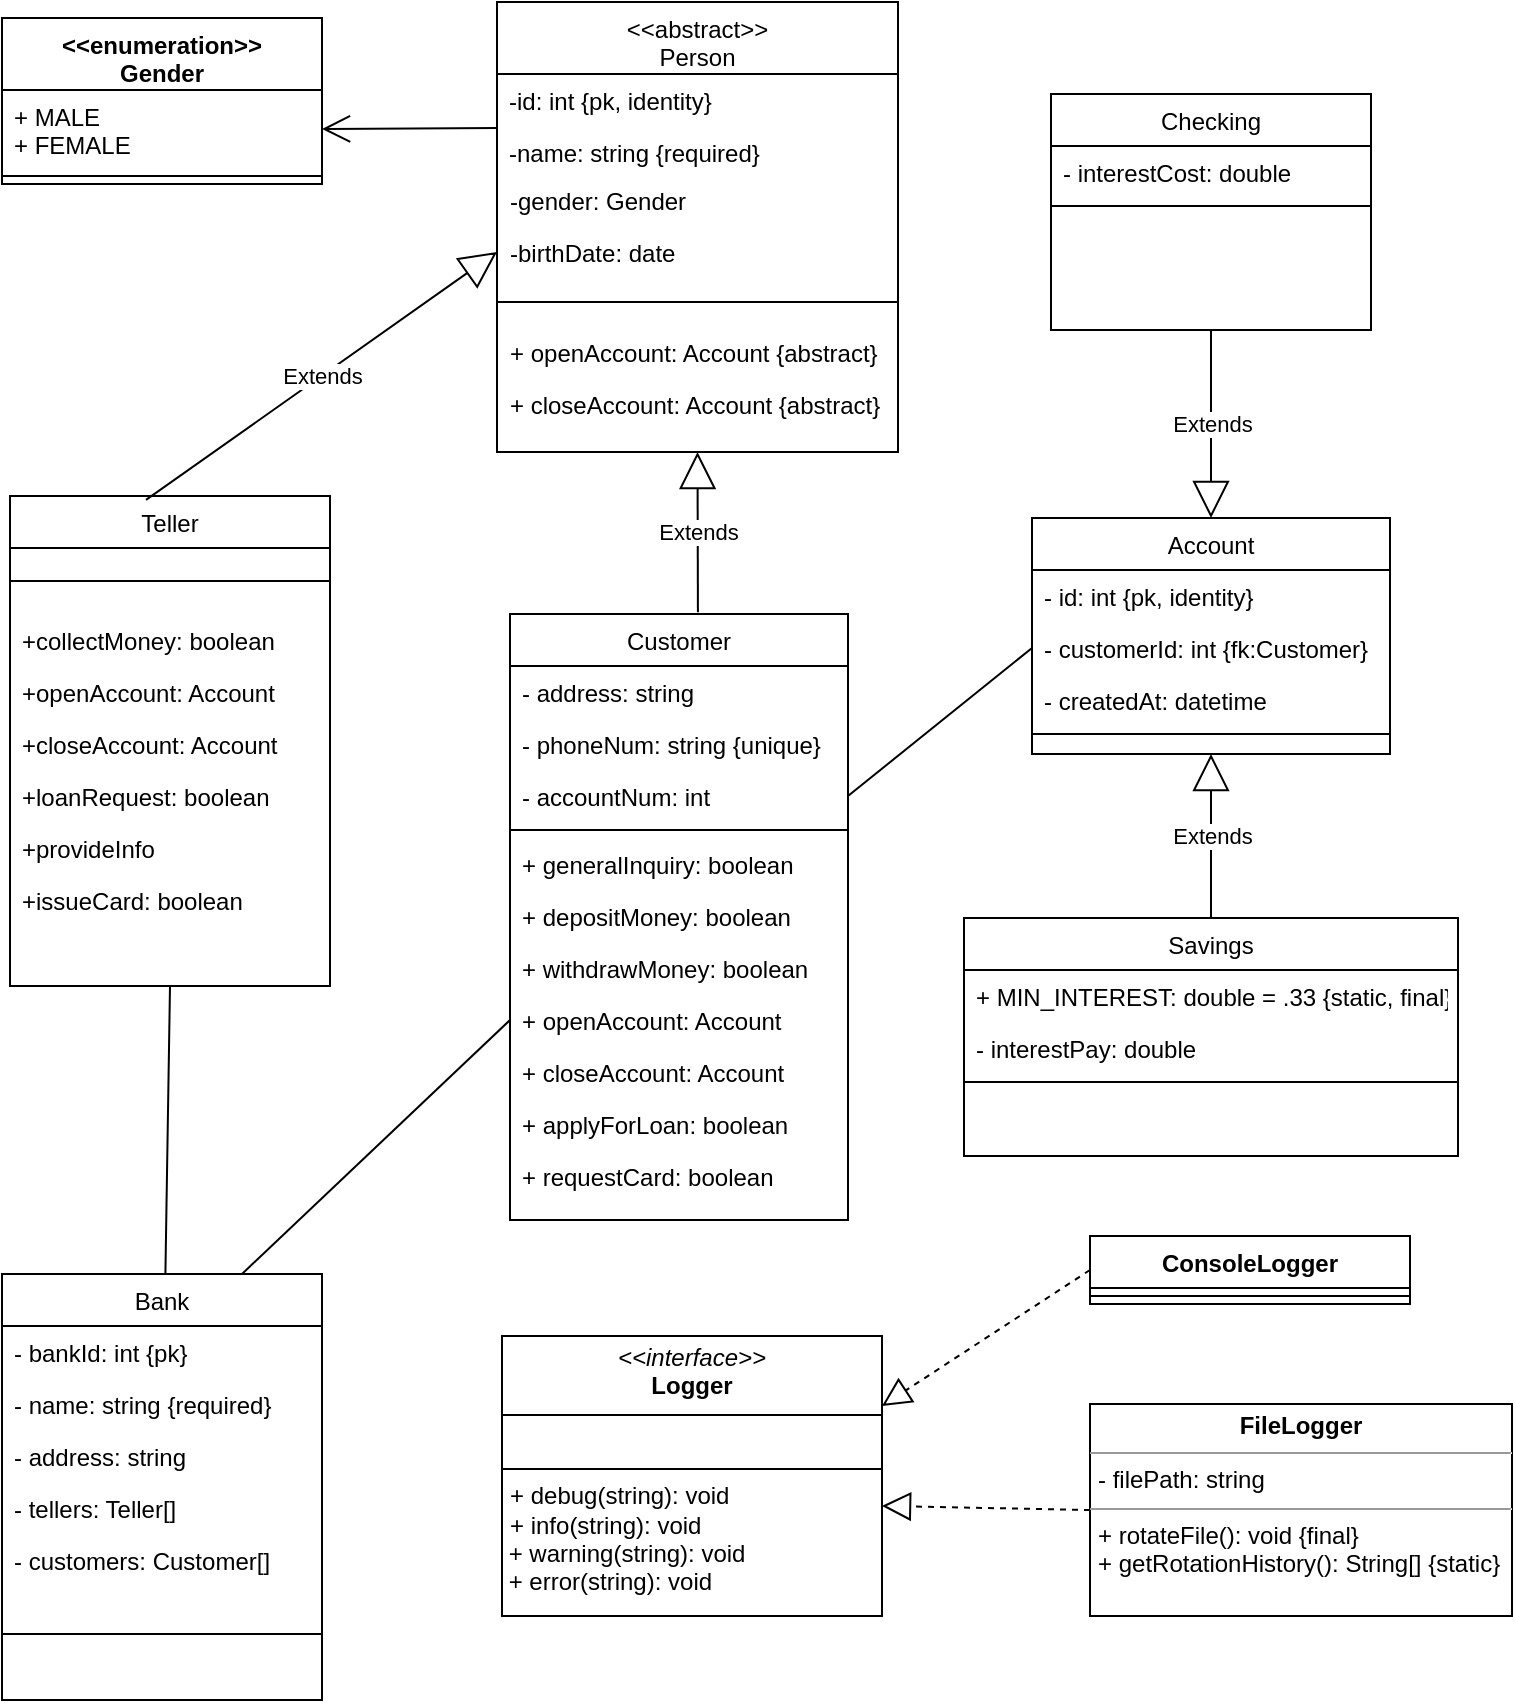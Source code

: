 <mxfile version="22.1.22" type="embed">
  <diagram id="C5RBs43oDa-KdzZeNtuy" name="Page-1">
    <mxGraphModel dx="869" dy="746" grid="0" gridSize="10" guides="1" tooltips="1" connect="1" arrows="1" fold="1" page="1" pageScale="1" pageWidth="827" pageHeight="1169" math="0" shadow="0">
      <root>
        <mxCell id="WIyWlLk6GJQsqaUBKTNV-0" />
        <mxCell id="WIyWlLk6GJQsqaUBKTNV-1" parent="WIyWlLk6GJQsqaUBKTNV-0" />
        <mxCell id="zkfFHV4jXpPFQw0GAbJ--0" value="Teller" style="swimlane;fontStyle=0;align=center;verticalAlign=top;childLayout=stackLayout;horizontal=1;startSize=26;horizontalStack=0;resizeParent=1;resizeLast=0;collapsible=1;marginBottom=0;rounded=0;shadow=0;strokeWidth=1;" parent="WIyWlLk6GJQsqaUBKTNV-1" vertex="1">
          <mxGeometry x="36" y="267" width="160" height="245" as="geometry">
            <mxRectangle x="230" y="140" width="160" height="26" as="alternateBounds" />
          </mxGeometry>
        </mxCell>
        <mxCell id="zkfFHV4jXpPFQw0GAbJ--4" value="" style="line;html=1;strokeWidth=1;align=left;verticalAlign=middle;spacingTop=-1;spacingLeft=3;spacingRight=3;rotatable=0;labelPosition=right;points=[];portConstraint=eastwest;" parent="zkfFHV4jXpPFQw0GAbJ--0" vertex="1">
          <mxGeometry y="26" width="160" height="33" as="geometry" />
        </mxCell>
        <mxCell id="zkfFHV4jXpPFQw0GAbJ--5" value="+collectMoney: boolean" style="text;align=left;verticalAlign=top;spacingLeft=4;spacingRight=4;overflow=hidden;rotatable=0;points=[[0,0.5],[1,0.5]];portConstraint=eastwest;" parent="zkfFHV4jXpPFQw0GAbJ--0" vertex="1">
          <mxGeometry y="59" width="160" height="26" as="geometry" />
        </mxCell>
        <mxCell id="2JxM8UlmAFkqMBroLjRq-3" value="+openAccount: Account" style="text;align=left;verticalAlign=top;spacingLeft=4;spacingRight=4;overflow=hidden;rotatable=0;points=[[0,0.5],[1,0.5]];portConstraint=eastwest;" parent="zkfFHV4jXpPFQw0GAbJ--0" vertex="1">
          <mxGeometry y="85" width="160" height="26" as="geometry" />
        </mxCell>
        <mxCell id="2JxM8UlmAFkqMBroLjRq-4" value="+closeAccount: Account" style="text;align=left;verticalAlign=top;spacingLeft=4;spacingRight=4;overflow=hidden;rotatable=0;points=[[0,0.5],[1,0.5]];portConstraint=eastwest;" parent="zkfFHV4jXpPFQw0GAbJ--0" vertex="1">
          <mxGeometry y="111" width="160" height="26" as="geometry" />
        </mxCell>
        <mxCell id="2JxM8UlmAFkqMBroLjRq-5" value="+loanRequest: boolean" style="text;align=left;verticalAlign=top;spacingLeft=4;spacingRight=4;overflow=hidden;rotatable=0;points=[[0,0.5],[1,0.5]];portConstraint=eastwest;" parent="zkfFHV4jXpPFQw0GAbJ--0" vertex="1">
          <mxGeometry y="137" width="160" height="26" as="geometry" />
        </mxCell>
        <mxCell id="2JxM8UlmAFkqMBroLjRq-6" value="+provideInfo" style="text;align=left;verticalAlign=top;spacingLeft=4;spacingRight=4;overflow=hidden;rotatable=0;points=[[0,0.5],[1,0.5]];portConstraint=eastwest;" parent="zkfFHV4jXpPFQw0GAbJ--0" vertex="1">
          <mxGeometry y="163" width="160" height="26" as="geometry" />
        </mxCell>
        <mxCell id="2JxM8UlmAFkqMBroLjRq-7" value="+issueCard: boolean" style="text;align=left;verticalAlign=top;spacingLeft=4;spacingRight=4;overflow=hidden;rotatable=0;points=[[0,0.5],[1,0.5]];portConstraint=eastwest;" parent="zkfFHV4jXpPFQw0GAbJ--0" vertex="1">
          <mxGeometry y="189" width="160" height="26" as="geometry" />
        </mxCell>
        <mxCell id="zkfFHV4jXpPFQw0GAbJ--17" value="Account" style="swimlane;fontStyle=0;align=center;verticalAlign=top;childLayout=stackLayout;horizontal=1;startSize=26;horizontalStack=0;resizeParent=1;resizeLast=0;collapsible=1;marginBottom=0;rounded=0;shadow=0;strokeWidth=1;" parent="WIyWlLk6GJQsqaUBKTNV-1" vertex="1">
          <mxGeometry x="547" y="278" width="179" height="118" as="geometry">
            <mxRectangle x="550" y="140" width="160" height="26" as="alternateBounds" />
          </mxGeometry>
        </mxCell>
        <mxCell id="zkfFHV4jXpPFQw0GAbJ--18" value="- id: int {pk, identity}" style="text;align=left;verticalAlign=top;spacingLeft=4;spacingRight=4;overflow=hidden;rotatable=0;points=[[0,0.5],[1,0.5]];portConstraint=eastwest;" parent="zkfFHV4jXpPFQw0GAbJ--17" vertex="1">
          <mxGeometry y="26" width="179" height="26" as="geometry" />
        </mxCell>
        <mxCell id="zkfFHV4jXpPFQw0GAbJ--19" value="- customerId: int {fk:Customer}" style="text;align=left;verticalAlign=top;spacingLeft=4;spacingRight=4;overflow=hidden;rotatable=0;points=[[0,0.5],[1,0.5]];portConstraint=eastwest;rounded=0;shadow=0;html=0;" parent="zkfFHV4jXpPFQw0GAbJ--17" vertex="1">
          <mxGeometry y="52" width="179" height="26" as="geometry" />
        </mxCell>
        <mxCell id="3" value="- createdAt: datetime" style="text;strokeColor=none;fillColor=none;align=left;verticalAlign=top;spacingLeft=4;spacingRight=4;overflow=hidden;rotatable=0;points=[[0,0.5],[1,0.5]];portConstraint=eastwest;whiteSpace=wrap;html=1;" parent="zkfFHV4jXpPFQw0GAbJ--17" vertex="1">
          <mxGeometry y="78" width="179" height="26" as="geometry" />
        </mxCell>
        <mxCell id="zkfFHV4jXpPFQw0GAbJ--23" value="" style="line;html=1;strokeWidth=1;align=left;verticalAlign=middle;spacingTop=-1;spacingLeft=3;spacingRight=3;rotatable=0;labelPosition=right;points=[];portConstraint=eastwest;" parent="zkfFHV4jXpPFQw0GAbJ--17" vertex="1">
          <mxGeometry y="104" width="179" height="8" as="geometry" />
        </mxCell>
        <mxCell id="2JxM8UlmAFkqMBroLjRq-9" value="&lt;&lt;abstract&gt;&gt;&#xa;Person" style="swimlane;fontStyle=0;align=center;verticalAlign=top;childLayout=stackLayout;horizontal=1;startSize=36;horizontalStack=0;resizeParent=1;resizeLast=0;collapsible=1;marginBottom=0;rounded=0;shadow=0;strokeWidth=1;" parent="WIyWlLk6GJQsqaUBKTNV-1" vertex="1">
          <mxGeometry x="279.5" y="20" width="200.5" height="225" as="geometry">
            <mxRectangle x="230" y="140" width="160" height="26" as="alternateBounds" />
          </mxGeometry>
        </mxCell>
        <mxCell id="2JxM8UlmAFkqMBroLjRq-10" value="-id: int {pk, identity}" style="text;align=left;verticalAlign=top;spacingLeft=4;spacingRight=4;overflow=hidden;rotatable=0;points=[[0,0.5],[1,0.5]];portConstraint=eastwest;" parent="2JxM8UlmAFkqMBroLjRq-9" vertex="1">
          <mxGeometry y="36" width="200.5" height="26" as="geometry" />
        </mxCell>
        <mxCell id="2JxM8UlmAFkqMBroLjRq-11" value="-name: string {required}" style="text;align=left;verticalAlign=top;spacingLeft=4;spacingRight=4;overflow=hidden;rotatable=0;points=[[0,0.5],[1,0.5]];portConstraint=eastwest;rounded=0;shadow=0;html=0;" parent="2JxM8UlmAFkqMBroLjRq-9" vertex="1">
          <mxGeometry y="62" width="200.5" height="24" as="geometry" />
        </mxCell>
        <mxCell id="hERFFzNCHQRFeF2-G3bh-4" value="-gender: Gender" style="text;strokeColor=none;fillColor=none;align=left;verticalAlign=top;spacingLeft=4;spacingRight=4;overflow=hidden;rotatable=0;points=[[0,0.5],[1,0.5]];portConstraint=eastwest;whiteSpace=wrap;html=1;" parent="2JxM8UlmAFkqMBroLjRq-9" vertex="1">
          <mxGeometry y="86" width="200.5" height="26" as="geometry" />
        </mxCell>
        <mxCell id="2" value="-birthDate: date" style="text;strokeColor=none;fillColor=none;align=left;verticalAlign=top;spacingLeft=4;spacingRight=4;overflow=hidden;rotatable=0;points=[[0,0.5],[1,0.5]];portConstraint=eastwest;whiteSpace=wrap;html=1;" parent="2JxM8UlmAFkqMBroLjRq-9" vertex="1">
          <mxGeometry y="112" width="200.5" height="26" as="geometry" />
        </mxCell>
        <mxCell id="2JxM8UlmAFkqMBroLjRq-12" value="" style="line;html=1;strokeWidth=1;align=left;verticalAlign=middle;spacingTop=-1;spacingLeft=3;spacingRight=3;rotatable=0;labelPosition=right;points=[];portConstraint=eastwest;" parent="2JxM8UlmAFkqMBroLjRq-9" vertex="1">
          <mxGeometry y="138" width="200.5" height="24" as="geometry" />
        </mxCell>
        <mxCell id="5" value="+ openAccount: Account {abstract}" style="text;strokeColor=none;fillColor=none;align=left;verticalAlign=top;spacingLeft=4;spacingRight=4;overflow=hidden;rotatable=0;points=[[0,0.5],[1,0.5]];portConstraint=eastwest;whiteSpace=wrap;html=1;" parent="2JxM8UlmAFkqMBroLjRq-9" vertex="1">
          <mxGeometry y="162" width="200.5" height="26" as="geometry" />
        </mxCell>
        <mxCell id="6" value="+ closeAccount: Account {abstract}" style="text;strokeColor=none;fillColor=none;align=left;verticalAlign=top;spacingLeft=4;spacingRight=4;overflow=hidden;rotatable=0;points=[[0,0.5],[1,0.5]];portConstraint=eastwest;whiteSpace=wrap;html=1;" vertex="1" parent="2JxM8UlmAFkqMBroLjRq-9">
          <mxGeometry y="188" width="200.5" height="26" as="geometry" />
        </mxCell>
        <mxCell id="2JxM8UlmAFkqMBroLjRq-34" value="Customer" style="swimlane;fontStyle=0;align=center;verticalAlign=top;childLayout=stackLayout;horizontal=1;startSize=26;horizontalStack=0;resizeParent=1;resizeLast=0;collapsible=1;marginBottom=0;rounded=0;shadow=0;strokeWidth=1;" parent="WIyWlLk6GJQsqaUBKTNV-1" vertex="1">
          <mxGeometry x="286" y="326" width="169" height="303" as="geometry">
            <mxRectangle x="550" y="140" width="160" height="26" as="alternateBounds" />
          </mxGeometry>
        </mxCell>
        <mxCell id="2JxM8UlmAFkqMBroLjRq-35" value="- address: string" style="text;align=left;verticalAlign=top;spacingLeft=4;spacingRight=4;overflow=hidden;rotatable=0;points=[[0,0.5],[1,0.5]];portConstraint=eastwest;" parent="2JxM8UlmAFkqMBroLjRq-34" vertex="1">
          <mxGeometry y="26" width="169" height="26" as="geometry" />
        </mxCell>
        <mxCell id="2JxM8UlmAFkqMBroLjRq-36" value="- phoneNum: string {unique}" style="text;align=left;verticalAlign=top;spacingLeft=4;spacingRight=4;overflow=hidden;rotatable=0;points=[[0,0.5],[1,0.5]];portConstraint=eastwest;rounded=0;shadow=0;html=0;" parent="2JxM8UlmAFkqMBroLjRq-34" vertex="1">
          <mxGeometry y="52" width="169" height="26" as="geometry" />
        </mxCell>
        <mxCell id="2JxM8UlmAFkqMBroLjRq-37" value="- accountNum: int" style="text;align=left;verticalAlign=top;spacingLeft=4;spacingRight=4;overflow=hidden;rotatable=0;points=[[0,0.5],[1,0.5]];portConstraint=eastwest;rounded=0;shadow=0;html=0;" parent="2JxM8UlmAFkqMBroLjRq-34" vertex="1">
          <mxGeometry y="78" width="169" height="26" as="geometry" />
        </mxCell>
        <mxCell id="2JxM8UlmAFkqMBroLjRq-40" value="" style="line;html=1;strokeWidth=1;align=left;verticalAlign=middle;spacingTop=-1;spacingLeft=3;spacingRight=3;rotatable=0;labelPosition=right;points=[];portConstraint=eastwest;" parent="2JxM8UlmAFkqMBroLjRq-34" vertex="1">
          <mxGeometry y="104" width="169" height="8" as="geometry" />
        </mxCell>
        <mxCell id="2JxM8UlmAFkqMBroLjRq-41" value="+ generalInquiry: boolean" style="text;align=left;verticalAlign=top;spacingLeft=4;spacingRight=4;overflow=hidden;rotatable=0;points=[[0,0.5],[1,0.5]];portConstraint=eastwest;" parent="2JxM8UlmAFkqMBroLjRq-34" vertex="1">
          <mxGeometry y="112" width="169" height="26" as="geometry" />
        </mxCell>
        <mxCell id="2JxM8UlmAFkqMBroLjRq-42" value="+ depositMoney: boolean" style="text;align=left;verticalAlign=top;spacingLeft=4;spacingRight=4;overflow=hidden;rotatable=0;points=[[0,0.5],[1,0.5]];portConstraint=eastwest;" parent="2JxM8UlmAFkqMBroLjRq-34" vertex="1">
          <mxGeometry y="138" width="169" height="26" as="geometry" />
        </mxCell>
        <mxCell id="2JxM8UlmAFkqMBroLjRq-43" value="+ withdrawMoney: boolean" style="text;align=left;verticalAlign=top;spacingLeft=4;spacingRight=4;overflow=hidden;rotatable=0;points=[[0,0.5],[1,0.5]];portConstraint=eastwest;" parent="2JxM8UlmAFkqMBroLjRq-34" vertex="1">
          <mxGeometry y="164" width="169" height="26" as="geometry" />
        </mxCell>
        <mxCell id="2JxM8UlmAFkqMBroLjRq-44" value="+ openAccount: Account" style="text;align=left;verticalAlign=top;spacingLeft=4;spacingRight=4;overflow=hidden;rotatable=0;points=[[0,0.5],[1,0.5]];portConstraint=eastwest;" parent="2JxM8UlmAFkqMBroLjRq-34" vertex="1">
          <mxGeometry y="190" width="169" height="26" as="geometry" />
        </mxCell>
        <mxCell id="2JxM8UlmAFkqMBroLjRq-45" value="+ closeAccount: Account" style="text;align=left;verticalAlign=top;spacingLeft=4;spacingRight=4;overflow=hidden;rotatable=0;points=[[0,0.5],[1,0.5]];portConstraint=eastwest;" parent="2JxM8UlmAFkqMBroLjRq-34" vertex="1">
          <mxGeometry y="216" width="169" height="26" as="geometry" />
        </mxCell>
        <mxCell id="2JxM8UlmAFkqMBroLjRq-46" value="+ applyForLoan: boolean" style="text;align=left;verticalAlign=top;spacingLeft=4;spacingRight=4;overflow=hidden;rotatable=0;points=[[0,0.5],[1,0.5]];portConstraint=eastwest;" parent="2JxM8UlmAFkqMBroLjRq-34" vertex="1">
          <mxGeometry y="242" width="169" height="26" as="geometry" />
        </mxCell>
        <mxCell id="2JxM8UlmAFkqMBroLjRq-47" value="+ requestCard: boolean" style="text;align=left;verticalAlign=top;spacingLeft=4;spacingRight=4;overflow=hidden;rotatable=0;points=[[0,0.5],[1,0.5]];portConstraint=eastwest;" parent="2JxM8UlmAFkqMBroLjRq-34" vertex="1">
          <mxGeometry y="268" width="169" height="26" as="geometry" />
        </mxCell>
        <mxCell id="2JxM8UlmAFkqMBroLjRq-49" value="Extends" style="endArrow=block;endSize=16;endFill=0;html=1;exitX=0.425;exitY=0.008;exitDx=0;exitDy=0;exitPerimeter=0;entryX=0;entryY=0.5;entryDx=0;entryDy=0;" parent="WIyWlLk6GJQsqaUBKTNV-1" source="zkfFHV4jXpPFQw0GAbJ--0" target="2" edge="1">
          <mxGeometry width="160" relative="1" as="geometry">
            <mxPoint x="54" y="208" as="sourcePoint" />
            <mxPoint x="260" y="163" as="targetPoint" />
          </mxGeometry>
        </mxCell>
        <mxCell id="2JxM8UlmAFkqMBroLjRq-51" value="Checking" style="swimlane;fontStyle=0;align=center;verticalAlign=top;childLayout=stackLayout;horizontal=1;startSize=26;horizontalStack=0;resizeParent=1;resizeLast=0;collapsible=1;marginBottom=0;rounded=0;shadow=0;strokeWidth=1;" parent="WIyWlLk6GJQsqaUBKTNV-1" vertex="1">
          <mxGeometry x="556.5" y="66" width="160" height="118" as="geometry">
            <mxRectangle x="550" y="140" width="160" height="26" as="alternateBounds" />
          </mxGeometry>
        </mxCell>
        <mxCell id="2JxM8UlmAFkqMBroLjRq-52" value="- interestCost: double" style="text;align=left;verticalAlign=top;spacingLeft=4;spacingRight=4;overflow=hidden;rotatable=0;points=[[0,0.5],[1,0.5]];portConstraint=eastwest;" parent="2JxM8UlmAFkqMBroLjRq-51" vertex="1">
          <mxGeometry y="26" width="160" height="26" as="geometry" />
        </mxCell>
        <mxCell id="2JxM8UlmAFkqMBroLjRq-54" value="" style="line;html=1;strokeWidth=1;align=left;verticalAlign=middle;spacingTop=-1;spacingLeft=3;spacingRight=3;rotatable=0;labelPosition=right;points=[];portConstraint=eastwest;" parent="2JxM8UlmAFkqMBroLjRq-51" vertex="1">
          <mxGeometry y="52" width="160" height="8" as="geometry" />
        </mxCell>
        <mxCell id="2JxM8UlmAFkqMBroLjRq-55" value="Savings" style="swimlane;fontStyle=0;align=center;verticalAlign=top;childLayout=stackLayout;horizontal=1;startSize=26;horizontalStack=0;resizeParent=1;resizeLast=0;collapsible=1;marginBottom=0;rounded=0;shadow=0;strokeWidth=1;" parent="WIyWlLk6GJQsqaUBKTNV-1" vertex="1">
          <mxGeometry x="513" y="478" width="247" height="119" as="geometry">
            <mxRectangle x="550" y="140" width="160" height="26" as="alternateBounds" />
          </mxGeometry>
        </mxCell>
        <mxCell id="2JxM8UlmAFkqMBroLjRq-56" value="+ MIN_INTEREST: double = .33 {static, final}" style="text;align=left;verticalAlign=top;spacingLeft=4;spacingRight=4;overflow=hidden;rotatable=0;points=[[0,0.5],[1,0.5]];portConstraint=eastwest;" parent="2JxM8UlmAFkqMBroLjRq-55" vertex="1">
          <mxGeometry y="26" width="247" height="26" as="geometry" />
        </mxCell>
        <mxCell id="4" value="- interestPay: double" style="text;align=left;verticalAlign=top;spacingLeft=4;spacingRight=4;overflow=hidden;rotatable=0;points=[[0,0.5],[1,0.5]];portConstraint=eastwest;" parent="2JxM8UlmAFkqMBroLjRq-55" vertex="1">
          <mxGeometry y="52" width="247" height="26" as="geometry" />
        </mxCell>
        <mxCell id="2JxM8UlmAFkqMBroLjRq-58" value="" style="line;html=1;strokeWidth=1;align=left;verticalAlign=middle;spacingTop=-1;spacingLeft=3;spacingRight=3;rotatable=0;labelPosition=right;points=[];portConstraint=eastwest;" parent="2JxM8UlmAFkqMBroLjRq-55" vertex="1">
          <mxGeometry y="78" width="247" height="8" as="geometry" />
        </mxCell>
        <mxCell id="2JxM8UlmAFkqMBroLjRq-59" value="Extends" style="endArrow=block;endSize=16;endFill=0;html=1;exitX=0.5;exitY=0;exitDx=0;exitDy=0;entryX=0.5;entryY=1;entryDx=0;entryDy=0;" parent="WIyWlLk6GJQsqaUBKTNV-1" source="2JxM8UlmAFkqMBroLjRq-55" target="zkfFHV4jXpPFQw0GAbJ--17" edge="1">
          <mxGeometry width="160" relative="1" as="geometry">
            <mxPoint x="794" y="509" as="sourcePoint" />
            <mxPoint x="704" y="410" as="targetPoint" />
          </mxGeometry>
        </mxCell>
        <mxCell id="2JxM8UlmAFkqMBroLjRq-60" value="Extends" style="endArrow=block;endSize=16;endFill=0;html=1;exitX=0.5;exitY=1;exitDx=0;exitDy=0;" parent="WIyWlLk6GJQsqaUBKTNV-1" source="2JxM8UlmAFkqMBroLjRq-51" target="zkfFHV4jXpPFQw0GAbJ--17" edge="1">
          <mxGeometry width="160" relative="1" as="geometry">
            <mxPoint x="831" y="294" as="sourcePoint" />
            <mxPoint x="681" y="267" as="targetPoint" />
          </mxGeometry>
        </mxCell>
        <mxCell id="2JxM8UlmAFkqMBroLjRq-61" value="" style="endArrow=none;html=1;entryX=0;entryY=0.5;entryDx=0;entryDy=0;exitX=1;exitY=0.5;exitDx=0;exitDy=0;" parent="WIyWlLk6GJQsqaUBKTNV-1" source="2JxM8UlmAFkqMBroLjRq-37" target="zkfFHV4jXpPFQw0GAbJ--19" edge="1">
          <mxGeometry width="50" height="50" relative="1" as="geometry">
            <mxPoint x="520" y="634" as="sourcePoint" />
            <mxPoint x="570" y="584" as="targetPoint" />
          </mxGeometry>
        </mxCell>
        <mxCell id="2JxM8UlmAFkqMBroLjRq-62" value="Bank" style="swimlane;fontStyle=0;align=center;verticalAlign=top;childLayout=stackLayout;horizontal=1;startSize=26;horizontalStack=0;resizeParent=1;resizeLast=0;collapsible=1;marginBottom=0;rounded=0;shadow=0;strokeWidth=1;" parent="WIyWlLk6GJQsqaUBKTNV-1" vertex="1">
          <mxGeometry x="32" y="656" width="160" height="213" as="geometry">
            <mxRectangle x="550" y="140" width="160" height="26" as="alternateBounds" />
          </mxGeometry>
        </mxCell>
        <mxCell id="2JxM8UlmAFkqMBroLjRq-63" value="- bankId: int {pk}" style="text;align=left;verticalAlign=top;spacingLeft=4;spacingRight=4;overflow=hidden;rotatable=0;points=[[0,0.5],[1,0.5]];portConstraint=eastwest;" parent="2JxM8UlmAFkqMBroLjRq-62" vertex="1">
          <mxGeometry y="26" width="160" height="26" as="geometry" />
        </mxCell>
        <mxCell id="2JxM8UlmAFkqMBroLjRq-64" value="- name: string {required}" style="text;align=left;verticalAlign=top;spacingLeft=4;spacingRight=4;overflow=hidden;rotatable=0;points=[[0,0.5],[1,0.5]];portConstraint=eastwest;rounded=0;shadow=0;html=0;" parent="2JxM8UlmAFkqMBroLjRq-62" vertex="1">
          <mxGeometry y="52" width="160" height="26" as="geometry" />
        </mxCell>
        <mxCell id="2JxM8UlmAFkqMBroLjRq-65" value="- address: string" style="text;align=left;verticalAlign=top;spacingLeft=4;spacingRight=4;overflow=hidden;rotatable=0;points=[[0,0.5],[1,0.5]];portConstraint=eastwest;rounded=0;shadow=0;html=0;" parent="2JxM8UlmAFkqMBroLjRq-62" vertex="1">
          <mxGeometry y="78" width="160" height="26" as="geometry" />
        </mxCell>
        <mxCell id="2JxM8UlmAFkqMBroLjRq-74" value="- tellers: Teller[]" style="text;align=left;verticalAlign=top;spacingLeft=4;spacingRight=4;overflow=hidden;rotatable=0;points=[[0,0.5],[1,0.5]];portConstraint=eastwest;rounded=0;shadow=0;html=0;" parent="2JxM8UlmAFkqMBroLjRq-62" vertex="1">
          <mxGeometry y="104" width="160" height="26" as="geometry" />
        </mxCell>
        <mxCell id="2JxM8UlmAFkqMBroLjRq-75" value="- customers: Customer[]" style="text;align=left;verticalAlign=top;spacingLeft=4;spacingRight=4;overflow=hidden;rotatable=0;points=[[0,0.5],[1,0.5]];portConstraint=eastwest;rounded=0;shadow=0;html=0;" parent="2JxM8UlmAFkqMBroLjRq-62" vertex="1">
          <mxGeometry y="130" width="160" height="26" as="geometry" />
        </mxCell>
        <mxCell id="2JxM8UlmAFkqMBroLjRq-66" value="" style="line;html=1;strokeWidth=1;align=left;verticalAlign=middle;spacingTop=-1;spacingLeft=3;spacingRight=3;rotatable=0;labelPosition=right;points=[];portConstraint=eastwest;" parent="2JxM8UlmAFkqMBroLjRq-62" vertex="1">
          <mxGeometry y="156" width="160" height="48" as="geometry" />
        </mxCell>
        <mxCell id="2JxM8UlmAFkqMBroLjRq-76" value="" style="endArrow=none;html=1;exitX=0.5;exitY=1;exitDx=0;exitDy=0;" parent="WIyWlLk6GJQsqaUBKTNV-1" source="zkfFHV4jXpPFQw0GAbJ--0" target="2JxM8UlmAFkqMBroLjRq-62" edge="1">
          <mxGeometry width="50" height="50" relative="1" as="geometry">
            <mxPoint x="84" y="553" as="sourcePoint" />
            <mxPoint x="192" y="554" as="targetPoint" />
          </mxGeometry>
        </mxCell>
        <mxCell id="2JxM8UlmAFkqMBroLjRq-77" value="" style="endArrow=none;html=1;entryX=0.75;entryY=0;entryDx=0;entryDy=0;exitX=0;exitY=0.5;exitDx=0;exitDy=0;" parent="WIyWlLk6GJQsqaUBKTNV-1" source="2JxM8UlmAFkqMBroLjRq-44" target="2JxM8UlmAFkqMBroLjRq-62" edge="1">
          <mxGeometry width="50" height="50" relative="1" as="geometry">
            <mxPoint x="280" y="501" as="sourcePoint" />
            <mxPoint x="121" y="614" as="targetPoint" />
          </mxGeometry>
        </mxCell>
        <mxCell id="hERFFzNCHQRFeF2-G3bh-0" value="&amp;lt;&amp;lt;enumeration&amp;gt;&amp;gt;&lt;div&gt;Gender&lt;/div&gt;" style="swimlane;fontStyle=1;align=center;verticalAlign=top;childLayout=stackLayout;horizontal=1;startSize=36;horizontalStack=0;resizeParent=1;resizeParentMax=0;resizeLast=0;collapsible=1;marginBottom=0;whiteSpace=wrap;html=1;" parent="WIyWlLk6GJQsqaUBKTNV-1" vertex="1">
          <mxGeometry x="32" y="28" width="160" height="83" as="geometry" />
        </mxCell>
        <mxCell id="hERFFzNCHQRFeF2-G3bh-1" value="+ MALE&lt;div&gt;+ FEMALE&lt;/div&gt;" style="text;strokeColor=none;fillColor=none;align=left;verticalAlign=top;spacingLeft=4;spacingRight=4;overflow=hidden;rotatable=0;points=[[0,0.5],[1,0.5]];portConstraint=eastwest;whiteSpace=wrap;html=1;" parent="hERFFzNCHQRFeF2-G3bh-0" vertex="1">
          <mxGeometry y="36" width="160" height="39" as="geometry" />
        </mxCell>
        <mxCell id="hERFFzNCHQRFeF2-G3bh-2" value="" style="line;strokeWidth=1;fillColor=none;align=left;verticalAlign=middle;spacingTop=-1;spacingLeft=3;spacingRight=3;rotatable=0;labelPosition=right;points=[];portConstraint=eastwest;strokeColor=inherit;" parent="hERFFzNCHQRFeF2-G3bh-0" vertex="1">
          <mxGeometry y="75" width="160" height="8" as="geometry" />
        </mxCell>
        <mxCell id="hERFFzNCHQRFeF2-G3bh-6" value="" style="endArrow=open;endFill=1;endSize=12;html=1;rounded=0;entryX=1;entryY=0.5;entryDx=0;entryDy=0;exitX=0.002;exitY=1.038;exitDx=0;exitDy=0;exitPerimeter=0;" parent="WIyWlLk6GJQsqaUBKTNV-1" source="2JxM8UlmAFkqMBroLjRq-10" target="hERFFzNCHQRFeF2-G3bh-1" edge="1">
          <mxGeometry width="160" relative="1" as="geometry">
            <mxPoint x="24" y="169" as="sourcePoint" />
            <mxPoint x="184" y="169" as="targetPoint" />
          </mxGeometry>
        </mxCell>
        <mxCell id="hERFFzNCHQRFeF2-G3bh-7" value="&lt;p style=&quot;margin:0px;margin-top:4px;text-align:center;&quot;&gt;&lt;i&gt;&amp;lt;&amp;lt;interface&amp;gt;&amp;gt;&lt;/i&gt;&lt;br&gt;&lt;b&gt;Logger&lt;/b&gt;&lt;/p&gt;&lt;hr size=&quot;1&quot; style=&quot;border-style:solid;&quot;&gt;&lt;p style=&quot;margin:0px;margin-left:4px;&quot;&gt;&lt;br&gt;&lt;/p&gt;&lt;hr size=&quot;1&quot; style=&quot;border-style:solid;&quot;&gt;&lt;p style=&quot;margin:0px;margin-left:4px;&quot;&gt;+ debug(string): void&lt;br&gt;+ info(string): void&lt;/p&gt;&amp;nbsp;+ warning(string): void&lt;br&gt;&amp;nbsp;+ error(string): void" style="verticalAlign=top;align=left;overflow=fill;html=1;whiteSpace=wrap;" parent="WIyWlLk6GJQsqaUBKTNV-1" vertex="1">
          <mxGeometry x="282" y="687" width="190" height="140" as="geometry" />
        </mxCell>
        <mxCell id="cBqTgom66K0gsBAUJd20-0" value="ConsoleLogger" style="swimlane;fontStyle=1;align=center;verticalAlign=top;childLayout=stackLayout;horizontal=1;startSize=26;horizontalStack=0;resizeParent=1;resizeParentMax=0;resizeLast=0;collapsible=1;marginBottom=0;whiteSpace=wrap;html=1;" parent="WIyWlLk6GJQsqaUBKTNV-1" vertex="1">
          <mxGeometry x="576" y="637" width="160" height="34" as="geometry" />
        </mxCell>
        <mxCell id="cBqTgom66K0gsBAUJd20-2" value="" style="line;strokeWidth=1;fillColor=none;align=left;verticalAlign=middle;spacingTop=-1;spacingLeft=3;spacingRight=3;rotatable=0;labelPosition=right;points=[];portConstraint=eastwest;strokeColor=inherit;" parent="cBqTgom66K0gsBAUJd20-0" vertex="1">
          <mxGeometry y="26" width="160" height="8" as="geometry" />
        </mxCell>
        <mxCell id="cBqTgom66K0gsBAUJd20-4" value="" style="endArrow=block;dashed=1;endFill=0;endSize=12;html=1;rounded=0;exitX=0;exitY=0.5;exitDx=0;exitDy=0;entryX=1;entryY=0.25;entryDx=0;entryDy=0;" parent="WIyWlLk6GJQsqaUBKTNV-1" source="cBqTgom66K0gsBAUJd20-0" target="hERFFzNCHQRFeF2-G3bh-7" edge="1">
          <mxGeometry width="160" relative="1" as="geometry">
            <mxPoint x="585" y="720" as="sourcePoint" />
            <mxPoint x="486.05" y="720" as="targetPoint" />
          </mxGeometry>
        </mxCell>
        <mxCell id="0" value="&lt;p style=&quot;margin:0px;margin-top:4px;text-align:center;&quot;&gt;&lt;b&gt;FileLogger&lt;/b&gt;&lt;/p&gt;&lt;hr size=&quot;1&quot;&gt;&lt;p style=&quot;margin:0px;margin-left:4px;&quot;&gt;- filePath: string&lt;/p&gt;&lt;hr size=&quot;1&quot;&gt;&lt;p style=&quot;margin:0px;margin-left:4px;&quot;&gt;+ rotateFile(): void {final}&lt;/p&gt;&lt;p style=&quot;margin:0px;margin-left:4px;&quot;&gt;+ getRotationHistory(): String[] {static}&lt;/p&gt;" style="verticalAlign=top;align=left;overflow=fill;fontSize=12;fontFamily=Helvetica;html=1;" parent="WIyWlLk6GJQsqaUBKTNV-1" vertex="1">
          <mxGeometry x="576" y="721" width="211" height="106" as="geometry" />
        </mxCell>
        <mxCell id="1" value="" style="endArrow=block;dashed=1;endFill=0;endSize=12;html=1;entryX=1;entryY=0.607;entryDx=0;entryDy=0;entryPerimeter=0;exitX=0;exitY=0.5;exitDx=0;exitDy=0;" parent="WIyWlLk6GJQsqaUBKTNV-1" source="0" target="hERFFzNCHQRFeF2-G3bh-7" edge="1">
          <mxGeometry width="160" relative="1" as="geometry">
            <mxPoint x="572" y="774" as="sourcePoint" />
            <mxPoint x="472" y="779.9" as="targetPoint" />
          </mxGeometry>
        </mxCell>
        <mxCell id="2JxM8UlmAFkqMBroLjRq-50" value="Extends" style="endArrow=block;endSize=16;endFill=0;html=1;exitX=0.556;exitY=-0.003;exitDx=0;exitDy=0;entryX=0.5;entryY=1;entryDx=0;entryDy=0;exitPerimeter=0;" parent="WIyWlLk6GJQsqaUBKTNV-1" source="2JxM8UlmAFkqMBroLjRq-34" target="2JxM8UlmAFkqMBroLjRq-9" edge="1">
          <mxGeometry width="160" relative="1" as="geometry">
            <mxPoint x="376.004" y="338.909" as="sourcePoint" />
            <mxPoint x="372" y="237" as="targetPoint" />
          </mxGeometry>
        </mxCell>
      </root>
    </mxGraphModel>
  </diagram>
</mxfile>
